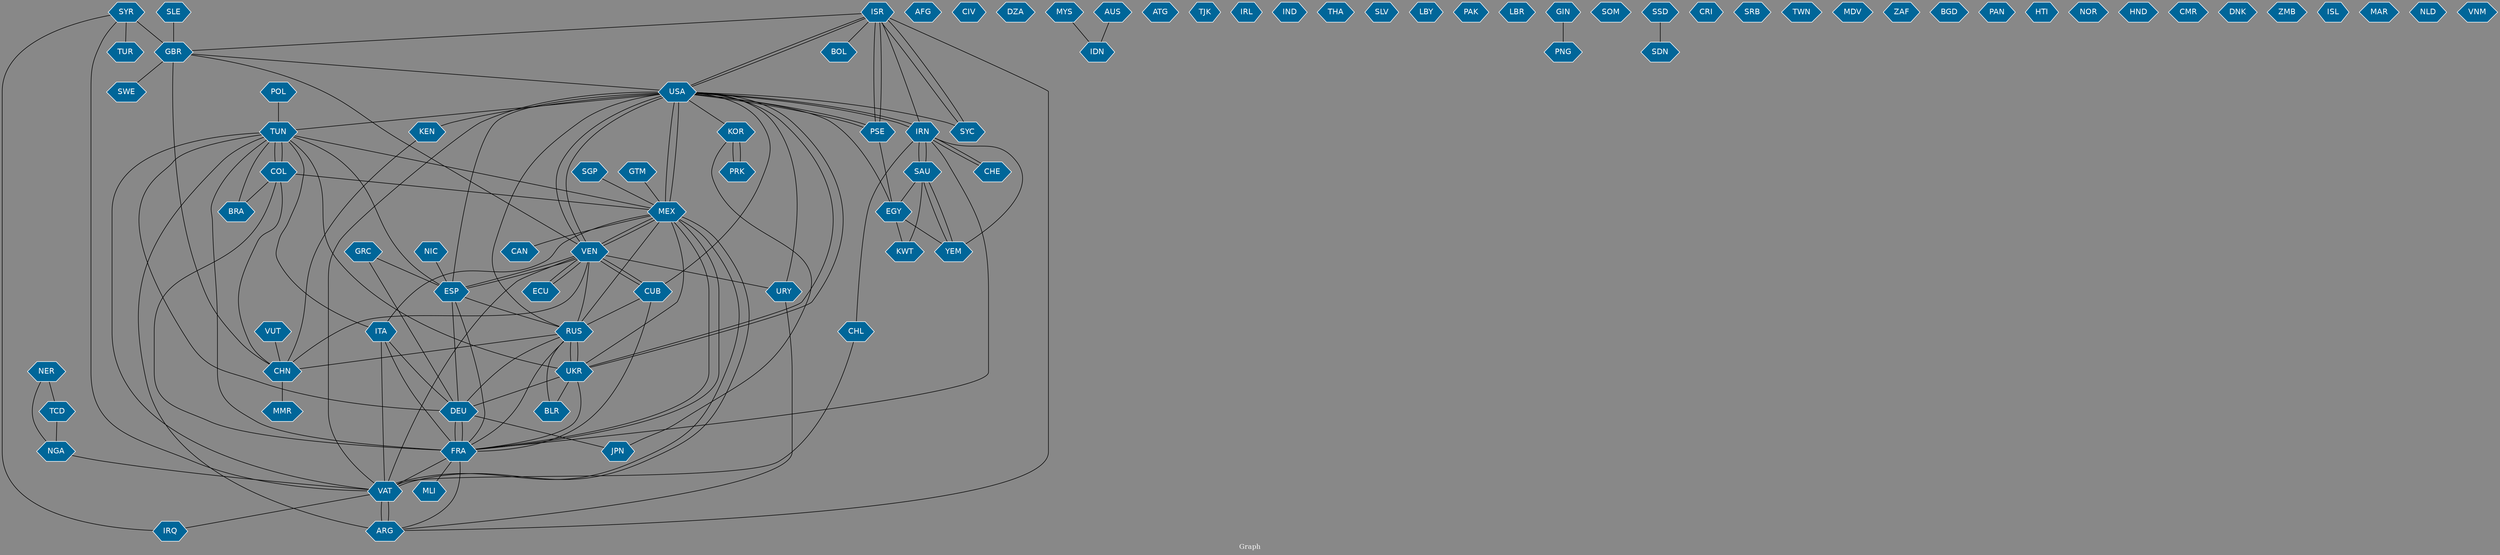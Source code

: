 // Countries together in item graph
graph {
	graph [bgcolor="#888888" fontcolor=white fontsize=12 label="Graph" outputorder=edgesfirst overlap=prism]
	node [color=white fillcolor="#006699" fontcolor=white fontname=Helvetica shape=hexagon style=filled]
	edge [arrowhead=open color=black fontcolor=white fontname=Courier fontsize=12]
		ISR [label=ISR]
		TUN [label=TUN]
		VEN [label=VEN]
		NGA [label=NGA]
		CHL [label=CHL]
		UKR [label=UKR]
		PRK [label=PRK]
		USA [label=USA]
		IRN [label=IRN]
		TUR [label=TUR]
		CHN [label=CHN]
		AFG [label=AFG]
		FRA [label=FRA]
		DEU [label=DEU]
		CIV [label=CIV]
		VAT [label=VAT]
		SYR [label=SYR]
		GBR [label=GBR]
		MEX [label=MEX]
		DZA [label=DZA]
		EGY [label=EGY]
		VUT [label=VUT]
		CUB [label=CUB]
		RUS [label=RUS]
		MYS [label=MYS]
		ARG [label=ARG]
		IDN [label=IDN]
		ECU [label=ECU]
		YEM [label=YEM]
		SGP [label=SGP]
		URY [label=URY]
		ATG [label=ATG]
		PSE [label=PSE]
		IRQ [label=IRQ]
		SWE [label=SWE]
		ESP [label=ESP]
		BRA [label=BRA]
		ITA [label=ITA]
		TJK [label=TJK]
		COL [label=COL]
		IRL [label=IRL]
		AUS [label=AUS]
		KOR [label=KOR]
		MLI [label=MLI]
		IND [label=IND]
		THA [label=THA]
		GTM [label=GTM]
		JPN [label=JPN]
		SLE [label=SLE]
		SLV [label=SLV]
		BOL [label=BOL]
		LBY [label=LBY]
		CHE [label=CHE]
		SAU [label=SAU]
		PAK [label=PAK]
		LBR [label=LBR]
		GRC [label=GRC]
		GIN [label=GIN]
		SOM [label=SOM]
		SSD [label=SSD]
		SDN [label=SDN]
		KEN [label=KEN]
		CRI [label=CRI]
		NIC [label=NIC]
		SRB [label=SRB]
		TWN [label=TWN]
		MMR [label=MMR]
		MDV [label=MDV]
		BLR [label=BLR]
		CAN [label=CAN]
		KWT [label=KWT]
		ZAF [label=ZAF]
		BGD [label=BGD]
		PAN [label=PAN]
		HTI [label=HTI]
		NOR [label=NOR]
		HND [label=HND]
		CMR [label=CMR]
		DNK [label=DNK]
		ZMB [label=ZMB]
		SYC [label=SYC]
		POL [label=POL]
		ISL [label=ISL]
		MAR [label=MAR]
		NLD [label=NLD]
		NER [label=NER]
		TCD [label=TCD]
		PNG [label=PNG]
		VNM [label=VNM]
			VEN -- VAT [weight=2]
			ISR -- SYC [weight=1]
			POL -- TUN [weight=1]
			COL -- MEX [weight=1]
			SYR -- TUR [weight=1]
			VEN -- USA [weight=5]
			SAU -- EGY [weight=1]
			SYR -- VAT [weight=1]
			USA -- VAT [weight=1]
			TCD -- NGA [weight=1]
			DEU -- JPN [weight=1]
			MEX -- VEN [weight=1]
			SAU -- YEM [weight=1]
			VUT -- CHN [weight=1]
			VEN -- CHN [weight=1]
			TUN -- COL [weight=4]
			COL -- CHN [weight=1]
			NGA -- VAT [weight=1]
			ARG -- VAT [weight=3]
			VAT -- ARG [weight=2]
			VEN -- RUS [weight=1]
			RUS -- DEU [weight=1]
			IRN -- ISR [weight=4]
			USA -- TUN [weight=1]
			NIC -- ESP [weight=1]
			DEU -- TUN [weight=1]
			IRN -- CHL [weight=1]
			FRA -- MLI [weight=1]
			COL -- BRA [weight=1]
			DEU -- ESP [weight=1]
			USA -- UKR [weight=1]
			USA -- IRN [weight=2]
			CUB -- RUS [weight=1]
			ITA -- FRA [weight=1]
			ESP -- RUS [weight=1]
			COL -- FRA [weight=1]
			GBR -- CHN [weight=1]
			IRN -- FRA [weight=1]
			GBR -- VEN [weight=1]
			VAT -- MEX [weight=1]
			VEN -- MEX [weight=1]
			PSE -- EGY [weight=1]
			KEN -- CHN [weight=1]
			EGY -- KWT [weight=1]
			TUN -- ITA [weight=2]
			ARG -- FRA [weight=1]
			UKR -- USA [weight=1]
			PSE -- USA [weight=1]
			SYC -- ISR [weight=1]
			TUN -- ESP [weight=3]
			PSE -- ISR [weight=3]
			ISR -- USA [weight=3]
			FRA -- ESP [weight=2]
			FRA -- MEX [weight=2]
			USA -- ESP [weight=1]
			SAU -- IRN [weight=1]
			IRN -- YEM [weight=1]
			FRA -- DEU [weight=3]
			URY -- ARG [weight=1]
			CHL -- VAT [weight=1]
			USA -- KOR [weight=1]
			YEM -- SAU [weight=3]
			RUS -- MEX [weight=1]
			DEU -- FRA [weight=3]
			ISR -- PSE [weight=5]
			KOR -- JPN [weight=1]
			GIN -- PNG [weight=1]
			UKR -- DEU [weight=1]
			GBR -- SWE [weight=1]
			KOR -- PRK [weight=2]
			VAT -- IRQ [weight=1]
			ESP -- VEN [weight=2]
			CHN -- MMR [weight=1]
			MYS -- IDN [weight=1]
			CHE -- IRN [weight=1]
			MEX -- USA [weight=4]
			SLE -- GBR [weight=1]
			USA -- MEX [weight=2]
			ARG -- ISR [weight=1]
			PRK -- KOR [weight=2]
			RUS -- UKR [weight=4]
			GTM -- MEX [weight=1]
			FRA -- RUS [weight=2]
			IRN -- USA [weight=2]
			USA -- PSE [weight=1]
			IRN -- SAU [weight=1]
			UKR -- TUN [weight=1]
			ITA -- DEU [weight=1]
			VEN -- URY [weight=1]
			VEN -- ESP [weight=3]
			MEX -- VAT [weight=1]
			TUN -- ARG [weight=1]
			GBR -- USA [weight=1]
			GRC -- ESP [weight=1]
			VEN -- CUB [weight=5]
			CUB -- VEN [weight=1]
			USA -- ISR [weight=3]
			SYR -- IRQ [weight=1]
			UKR -- RUS [weight=9]
			USA -- KEN [weight=2]
			UKR -- BLR [weight=1]
			CUB -- FRA [weight=1]
			USA -- EGY [weight=1]
			SYR -- GBR [weight=3]
			MEX -- ITA [weight=2]
			VEN -- ECU [weight=1]
			NER -- NGA [weight=1]
			ISR -- GBR [weight=1]
			SAU -- KWT [weight=1]
			AUS -- IDN [weight=1]
			ECU -- VEN [weight=1]
			FRA -- VAT [weight=2]
			MEX -- CAN [weight=1]
			EGY -- YEM [weight=1]
			RUS -- CHN [weight=1]
			MEX -- UKR [weight=1]
			ISR -- BOL [weight=1]
			ITA -- VAT [weight=2]
			RUS -- USA [weight=1]
			USA -- VEN [weight=9]
			TUN -- MEX [weight=3]
			RUS -- BLR [weight=1]
			CUB -- USA [weight=4]
			GRC -- DEU [weight=5]
			COL -- TUN [weight=1]
			USA -- URY [weight=1]
			SGP -- MEX [weight=1]
			USA -- SYC [weight=1]
			IRN -- CHE [weight=1]
			VAT -- TUN [weight=2]
			SSD -- SDN [weight=1]
			FRA -- UKR [weight=1]
			FRA -- TUN [weight=2]
			MEX -- FRA [weight=2]
			NER -- TCD [weight=1]
			TUN -- BRA [weight=1]
}